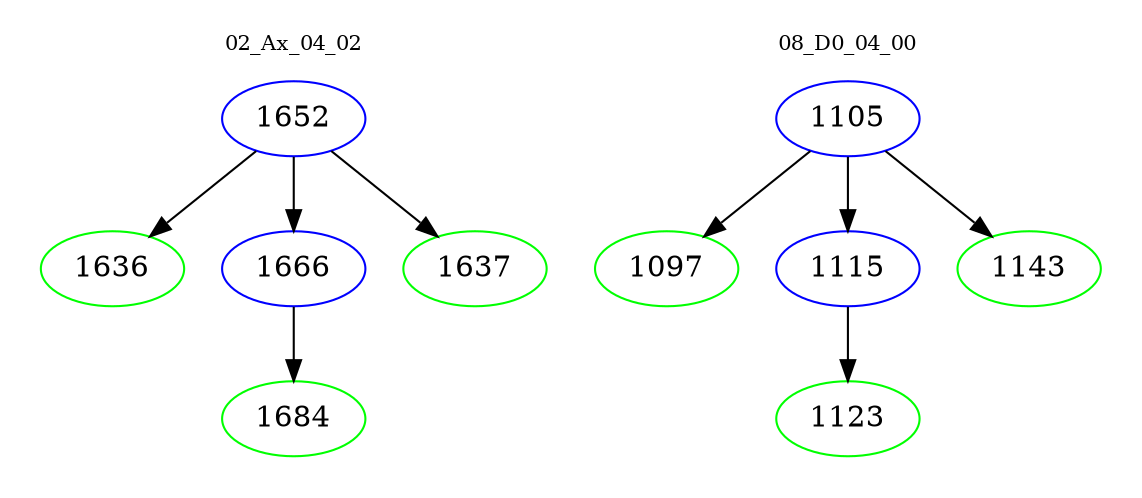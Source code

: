 digraph{
subgraph cluster_0 {
color = white
label = "02_Ax_04_02";
fontsize=10;
T0_1652 [label="1652", color="blue"]
T0_1652 -> T0_1636 [color="black"]
T0_1636 [label="1636", color="green"]
T0_1652 -> T0_1666 [color="black"]
T0_1666 [label="1666", color="blue"]
T0_1666 -> T0_1684 [color="black"]
T0_1684 [label="1684", color="green"]
T0_1652 -> T0_1637 [color="black"]
T0_1637 [label="1637", color="green"]
}
subgraph cluster_1 {
color = white
label = "08_D0_04_00";
fontsize=10;
T1_1105 [label="1105", color="blue"]
T1_1105 -> T1_1097 [color="black"]
T1_1097 [label="1097", color="green"]
T1_1105 -> T1_1115 [color="black"]
T1_1115 [label="1115", color="blue"]
T1_1115 -> T1_1123 [color="black"]
T1_1123 [label="1123", color="green"]
T1_1105 -> T1_1143 [color="black"]
T1_1143 [label="1143", color="green"]
}
}
